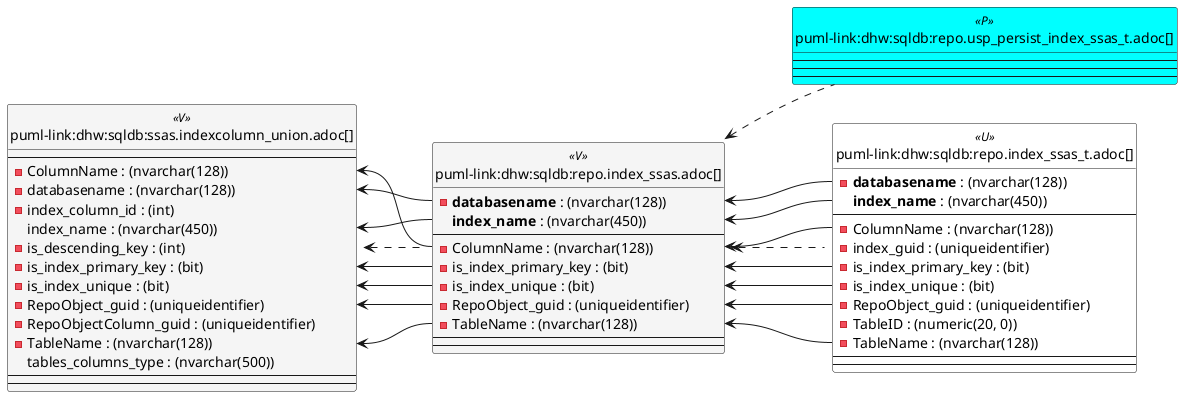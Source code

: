 @startuml
left to right direction
'top to bottom direction
hide circle
'avoide "." issues:
set namespaceSeparator none


skinparam class {
  BackgroundColor White
  BackgroundColor<<FN>> Yellow
  BackgroundColor<<FS>> Yellow
  BackgroundColor<<FT>> LightGray
  BackgroundColor<<IF>> Yellow
  BackgroundColor<<IS>> Yellow
  BackgroundColor<<P>> Aqua
  BackgroundColor<<PC>> Aqua
  BackgroundColor<<SN>> Yellow
  BackgroundColor<<SO>> SlateBlue
  BackgroundColor<<TF>> LightGray
  BackgroundColor<<TR>> Tomato
  BackgroundColor<<U>> White
  BackgroundColor<<V>> WhiteSmoke
  BackgroundColor<<X>> Aqua
  BackgroundColor<<external>> AliceBlue
}


entity "puml-link:dhw:sqldb:repo.index_ssas.adoc[]" as repo.Index_ssas << V >> {
  - **databasename** : (nvarchar(128))
  **index_name** : (nvarchar(450))
  --
  - ColumnName : (nvarchar(128))
  - is_index_primary_key : (bit)
  - is_index_unique : (bit)
  - RepoObject_guid : (uniqueidentifier)
  - TableName : (nvarchar(128))
  --
  --
}

entity "puml-link:dhw:sqldb:repo.index_ssas_t.adoc[]" as repo.Index_ssas_T << U >> {
  - **databasename** : (nvarchar(128))
  **index_name** : (nvarchar(450))
  --
  - ColumnName : (nvarchar(128))
  - index_guid : (uniqueidentifier)
  - is_index_primary_key : (bit)
  - is_index_unique : (bit)
  - RepoObject_guid : (uniqueidentifier)
  - TableID : (numeric(20, 0))
  - TableName : (nvarchar(128))
  --
  --
}

entity "puml-link:dhw:sqldb:repo.usp_persist_index_ssas_t.adoc[]" as repo.usp_PERSIST_Index_ssas_T << P >> {
  --
  --
  --
}

entity "puml-link:dhw:sqldb:ssas.indexcolumn_union.adoc[]" as ssas.IndexColumn_union << V >> {
  --
  - ColumnName : (nvarchar(128))
  - databasename : (nvarchar(128))
  - index_column_id : (int)
  index_name : (nvarchar(450))
  - is_descending_key : (int)
  - is_index_primary_key : (bit)
  - is_index_unique : (bit)
  - RepoObject_guid : (uniqueidentifier)
  - RepoObjectColumn_guid : (uniqueidentifier)
  - TableName : (nvarchar(128))
  tables_columns_type : (nvarchar(500))
  --
  --
}

repo.Index_ssas <.. repo.Index_ssas_T
repo.Index_ssas <.. repo.usp_PERSIST_Index_ssas_T
ssas.IndexColumn_union <.. repo.Index_ssas
"repo.Index_ssas::ColumnName" <-- "repo.Index_ssas_T::ColumnName"
"repo.Index_ssas::databasename" <-- "repo.Index_ssas_T::databasename"
"repo.Index_ssas::index_name" <-- "repo.Index_ssas_T::index_name"
"repo.Index_ssas::is_index_primary_key" <-- "repo.Index_ssas_T::is_index_primary_key"
"repo.Index_ssas::is_index_unique" <-- "repo.Index_ssas_T::is_index_unique"
"repo.Index_ssas::RepoObject_guid" <-- "repo.Index_ssas_T::RepoObject_guid"
"repo.Index_ssas::TableName" <-- "repo.Index_ssas_T::TableName"
"ssas.IndexColumn_union::ColumnName" <-- "repo.Index_ssas::ColumnName"
"ssas.IndexColumn_union::databasename" <-- "repo.Index_ssas::databasename"
"ssas.IndexColumn_union::index_name" <-- "repo.Index_ssas::index_name"
"ssas.IndexColumn_union::is_index_primary_key" <-- "repo.Index_ssas::is_index_primary_key"
"ssas.IndexColumn_union::is_index_unique" <-- "repo.Index_ssas::is_index_unique"
"ssas.IndexColumn_union::RepoObject_guid" <-- "repo.Index_ssas::RepoObject_guid"
"ssas.IndexColumn_union::TableName" <-- "repo.Index_ssas::TableName"
@enduml

